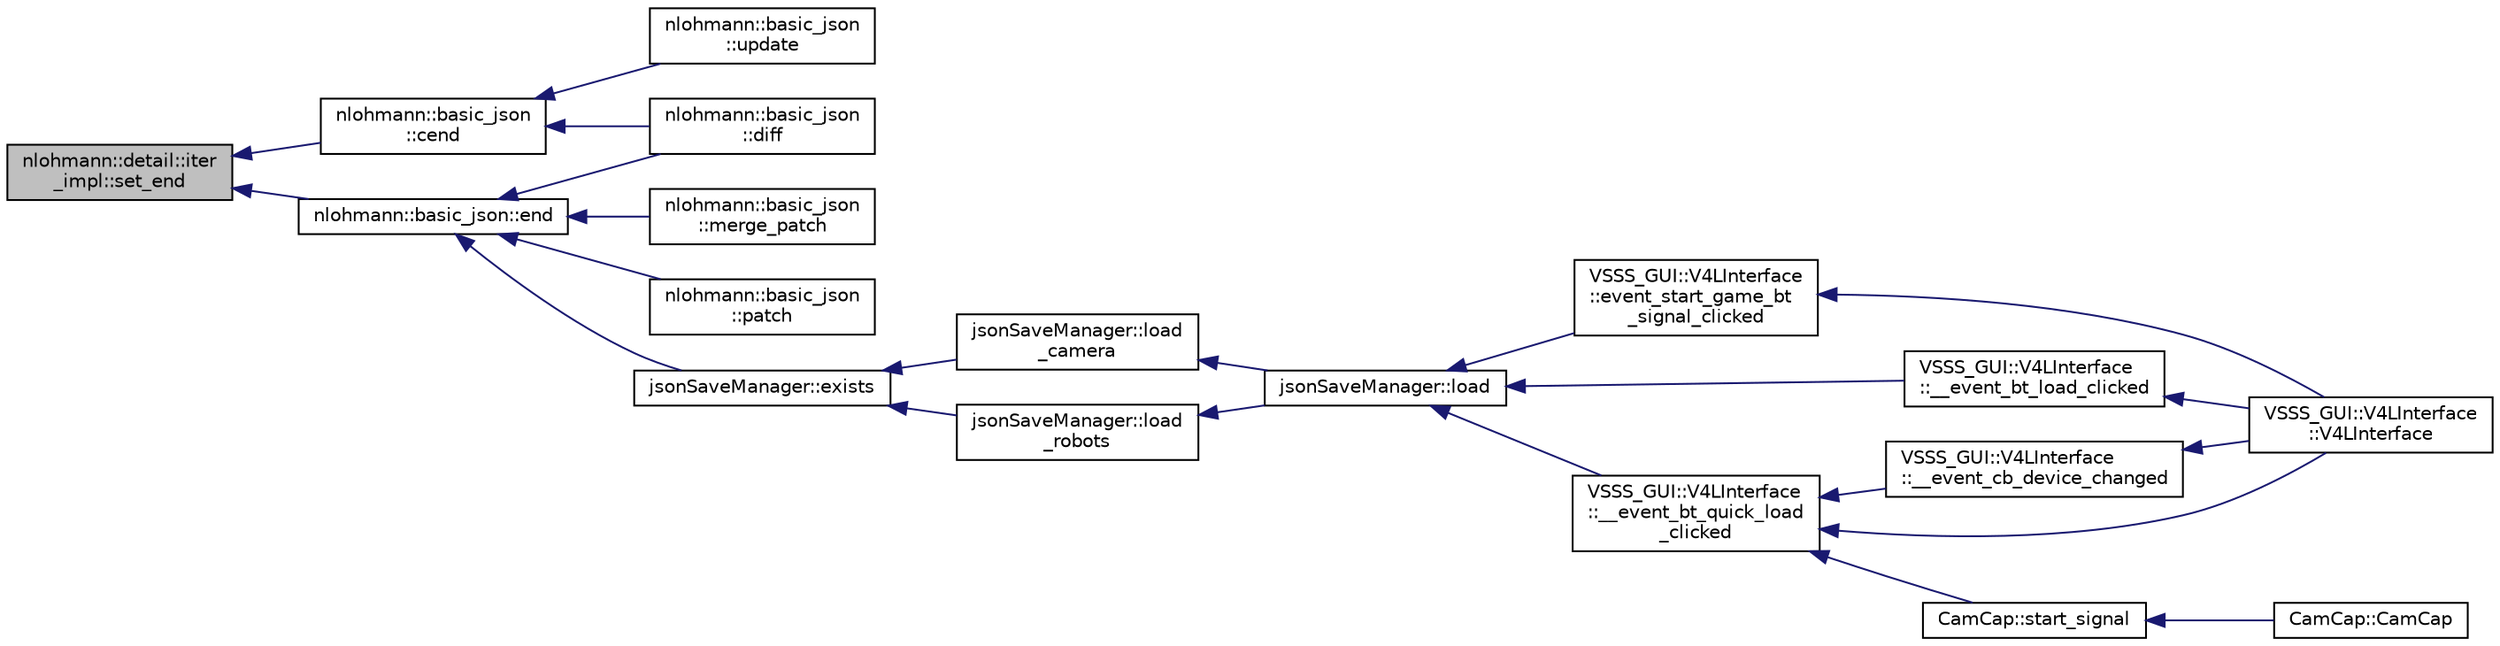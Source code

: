 digraph "nlohmann::detail::iter_impl::set_end"
{
 // INTERACTIVE_SVG=YES
  edge [fontname="Helvetica",fontsize="10",labelfontname="Helvetica",labelfontsize="10"];
  node [fontname="Helvetica",fontsize="10",shape=record];
  rankdir="LR";
  Node72 [label="nlohmann::detail::iter\l_impl::set_end",height=0.2,width=0.4,color="black", fillcolor="grey75", style="filled", fontcolor="black"];
  Node72 -> Node73 [dir="back",color="midnightblue",fontsize="10",style="solid",fontname="Helvetica"];
  Node73 [label="nlohmann::basic_json\l::cend",height=0.2,width=0.4,color="black", fillcolor="white", style="filled",URL="$classnlohmann_1_1basic__json.html#a8dba7b7d2f38e6b0c614030aa43983f6",tooltip="returns a const iterator to one past the last element "];
  Node73 -> Node74 [dir="back",color="midnightblue",fontsize="10",style="solid",fontname="Helvetica"];
  Node74 [label="nlohmann::basic_json\l::diff",height=0.2,width=0.4,color="black", fillcolor="white", style="filled",URL="$classnlohmann_1_1basic__json.html#a543bd5f7490de54c875b2c0912dc9a49",tooltip="creates a diff as a JSON patch "];
  Node73 -> Node75 [dir="back",color="midnightblue",fontsize="10",style="solid",fontname="Helvetica"];
  Node75 [label="nlohmann::basic_json\l::update",height=0.2,width=0.4,color="black", fillcolor="white", style="filled",URL="$classnlohmann_1_1basic__json.html#a1cfa9ae5e7c2434cab4cfe69bffffe11",tooltip="updates a JSON object from another object, overwriting existing keys "];
  Node72 -> Node76 [dir="back",color="midnightblue",fontsize="10",style="solid",fontname="Helvetica"];
  Node76 [label="nlohmann::basic_json::end",height=0.2,width=0.4,color="black", fillcolor="white", style="filled",URL="$classnlohmann_1_1basic__json.html#a13e032a02a7fd8a93fdddc2fcbc4763c",tooltip="returns an iterator to one past the last element "];
  Node76 -> Node74 [dir="back",color="midnightblue",fontsize="10",style="solid",fontname="Helvetica"];
  Node76 -> Node77 [dir="back",color="midnightblue",fontsize="10",style="solid",fontname="Helvetica"];
  Node77 [label="jsonSaveManager::exists",height=0.2,width=0.4,color="black", fillcolor="white", style="filled",URL="$classjson_save_manager.html#a850cd6da63a9b10437c1dc7424dfee13",tooltip="Auxiliar function that checks if a given configuration is already set in our JSON object..."];
  Node77 -> Node78 [dir="back",color="midnightblue",fontsize="10",style="solid",fontname="Helvetica"];
  Node78 [label="jsonSaveManager::load\l_camera",height=0.2,width=0.4,color="black", fillcolor="white", style="filled",URL="$classjson_save_manager.html#a6184c9f744044a5ccdf34c6386275df8",tooltip="Load camera configurations from our JSON object to the interface. "];
  Node78 -> Node79 [dir="back",color="midnightblue",fontsize="10",style="solid",fontname="Helvetica"];
  Node79 [label="jsonSaveManager::load",height=0.2,width=0.4,color="black", fillcolor="white", style="filled",URL="$classjson_save_manager.html#a79fd35c53290662b58c5a4869376fa2e",tooltip="Loads all avaliable configurations in the given .json file. "];
  Node79 -> Node80 [dir="back",color="midnightblue",fontsize="10",style="solid",fontname="Helvetica"];
  Node80 [label="VSSS_GUI::V4LInterface\l::__event_bt_load_clicked",height=0.2,width=0.4,color="black", fillcolor="white", style="filled",URL="$class_v_s_s_s___g_u_i_1_1_v4_l_interface.html#a62894fc8a49716b44d3a3c6a445fe880",tooltip="Event triggered when &#39;Load&#39; button is clicked. "];
  Node80 -> Node81 [dir="back",color="midnightblue",fontsize="10",style="solid",fontname="Helvetica"];
  Node81 [label="VSSS_GUI::V4LInterface\l::V4LInterface",height=0.2,width=0.4,color="black", fillcolor="white", style="filled",URL="$class_v_s_s_s___g_u_i_1_1_v4_l_interface.html#a8fafd828eacc6d5480649fa9fddc7ee4",tooltip="Constructor of a V4LInterface object. "];
  Node79 -> Node82 [dir="back",color="midnightblue",fontsize="10",style="solid",fontname="Helvetica"];
  Node82 [label="VSSS_GUI::V4LInterface\l::__event_bt_quick_load\l_clicked",height=0.2,width=0.4,color="black", fillcolor="white", style="filled",URL="$class_v_s_s_s___g_u_i_1_1_v4_l_interface.html#a3010084dff2d7f93eed40efaab8ee61b",tooltip="Event triggered when &#39;Quick Load&#39; button is clicked. "];
  Node82 -> Node83 [dir="back",color="midnightblue",fontsize="10",style="solid",fontname="Helvetica"];
  Node83 [label="CamCap::start_signal",height=0.2,width=0.4,color="black", fillcolor="white", style="filled",URL="$class_cam_cap.html#ae676e6624dd821ad494a80e68a41e249",tooltip="Interface adjustments after &#39;start&#39; button is clicked. "];
  Node83 -> Node84 [dir="back",color="midnightblue",fontsize="10",style="solid",fontname="Helvetica"];
  Node84 [label="CamCap::CamCap",height=0.2,width=0.4,color="black", fillcolor="white", style="filled",URL="$class_cam_cap.html#afe0db98a5f72bc9b261dcb78e2840da6",tooltip="Constructor of a CamCap object. "];
  Node82 -> Node81 [dir="back",color="midnightblue",fontsize="10",style="solid",fontname="Helvetica"];
  Node82 -> Node85 [dir="back",color="midnightblue",fontsize="10",style="solid",fontname="Helvetica"];
  Node85 [label="VSSS_GUI::V4LInterface\l::__event_cb_device_changed",height=0.2,width=0.4,color="black", fillcolor="white", style="filled",URL="$class_v_s_s_s___g_u_i_1_1_v4_l_interface.html#af38c88f726a7ff9fab089ab9ed20c03c",tooltip="Event triggered when a new device is selected in Device combobox. "];
  Node85 -> Node81 [dir="back",color="midnightblue",fontsize="10",style="solid",fontname="Helvetica"];
  Node79 -> Node86 [dir="back",color="midnightblue",fontsize="10",style="solid",fontname="Helvetica"];
  Node86 [label="VSSS_GUI::V4LInterface\l::event_start_game_bt\l_signal_clicked",height=0.2,width=0.4,color="black", fillcolor="white", style="filled",URL="$class_v_s_s_s___g_u_i_1_1_v4_l_interface.html#a8c3f91048adebeb0b5aa9838053cdcfe",tooltip="Event triggered when start button is clicked. Starts/finishes video recording. "];
  Node86 -> Node81 [dir="back",color="midnightblue",fontsize="10",style="solid",fontname="Helvetica"];
  Node77 -> Node87 [dir="back",color="midnightblue",fontsize="10",style="solid",fontname="Helvetica"];
  Node87 [label="jsonSaveManager::load\l_robots",height=0.2,width=0.4,color="black", fillcolor="white", style="filled",URL="$classjson_save_manager.html#a6ddf4a28c77c83f37e3771177226c960",tooltip="Load robot configurations from our JSON object to the interface. "];
  Node87 -> Node79 [dir="back",color="midnightblue",fontsize="10",style="solid",fontname="Helvetica"];
  Node76 -> Node88 [dir="back",color="midnightblue",fontsize="10",style="solid",fontname="Helvetica"];
  Node88 [label="nlohmann::basic_json\l::merge_patch",height=0.2,width=0.4,color="black", fillcolor="white", style="filled",URL="$classnlohmann_1_1basic__json.html#a0ec0cd19cce42ae6071f3cc6870ea295",tooltip="applies a JSON Merge Patch "];
  Node76 -> Node89 [dir="back",color="midnightblue",fontsize="10",style="solid",fontname="Helvetica"];
  Node89 [label="nlohmann::basic_json\l::patch",height=0.2,width=0.4,color="black", fillcolor="white", style="filled",URL="$classnlohmann_1_1basic__json.html#a81e0c41a4a9dff4df2f6973f7f8b2a83",tooltip="applies a JSON patch "];
}
